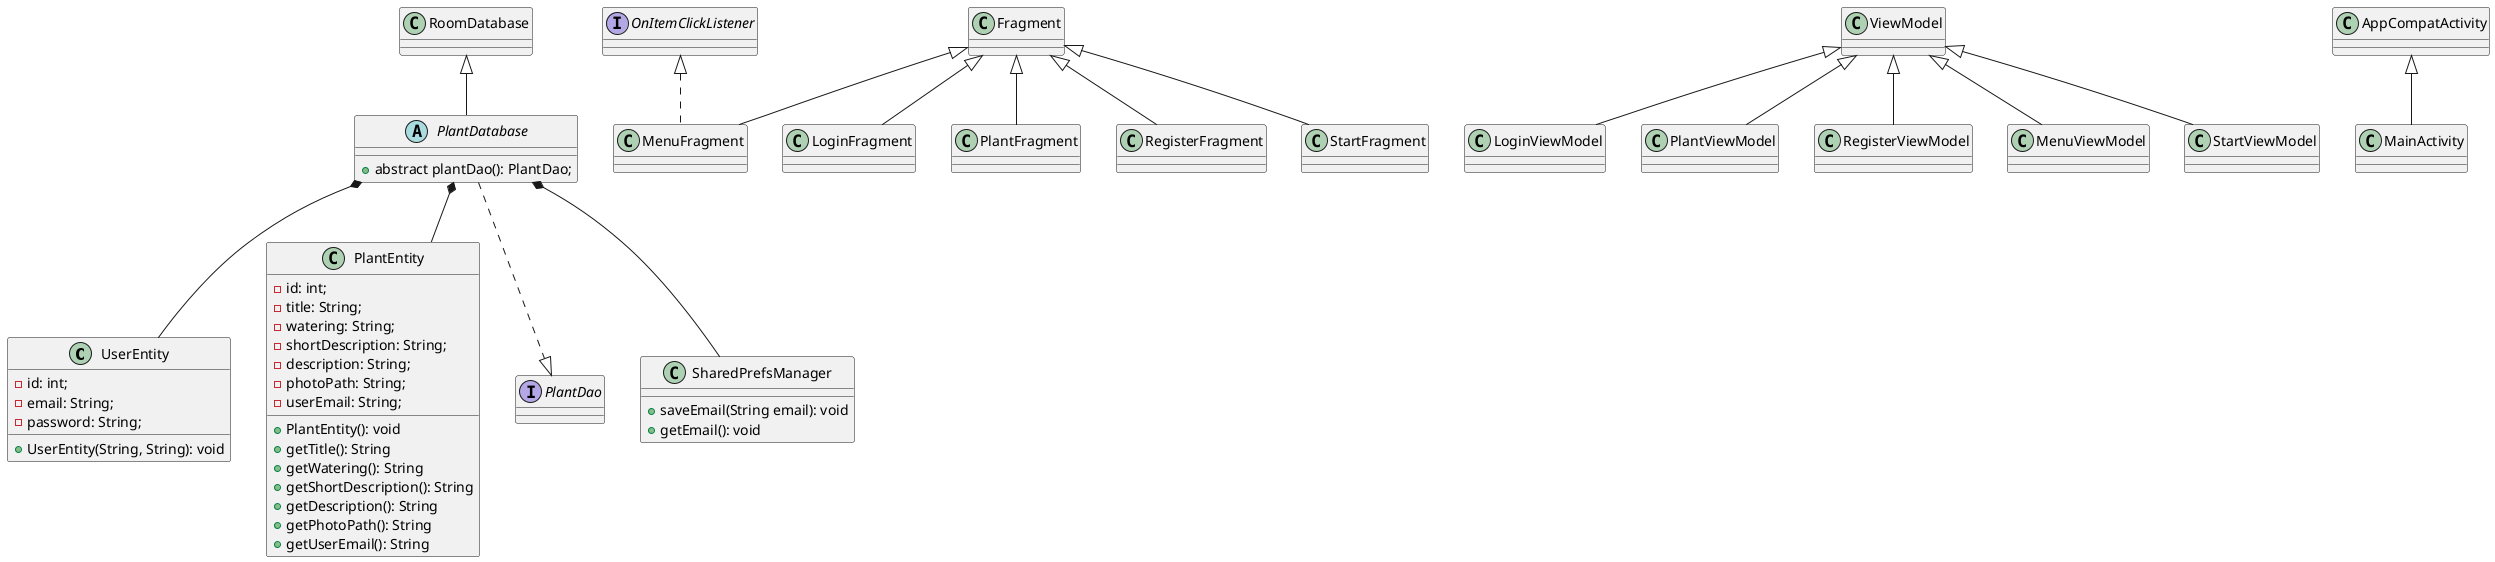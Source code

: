 @startuml
class UserEntity {
    -id: int;
    -email: String;
    -password: String;

    +UserEntity(String, String): void
}
class PlantEntity {
    -id: int;
    -title: String;
    -watering: String;
    -shortDescription: String;
    -description: String;
    -photoPath: String;
    -userEmail: String;
    +PlantEntity(): void
    +getTitle(): String
    +getWatering(): String
    +getShortDescription(): String
    +getDescription(): String
    +getPhotoPath(): String
    +getUserEmail(): String
   }
abstract class PlantDatabase extends RoomDatabase {
     +abstract plantDao(): PlantDao;
}
interface PlantDao
class SharedPrefsManager {
    +saveEmail(String email): void
    +getEmail(): void
}

class MenuFragment extends Fragment implements OnItemClickListener
class LoginFragment extends Fragment
class PlantFragment extends Fragment
class RegisterFragment extends Fragment
class LoginViewModel extends ViewModel
class PlantViewModel extends ViewModel
class RegisterViewModel extends ViewModel
class MenuViewModel extends ViewModel
class StartFragment extends Fragment
class StartViewModel extends ViewModel
class MainActivity extends AppCompatActivity

PlantDatabase ..|> PlantDao
PlantDatabase *-- SharedPrefsManager
PlantDatabase *-- PlantEntity
PlantDatabase *-- UserEntity
@enduml
